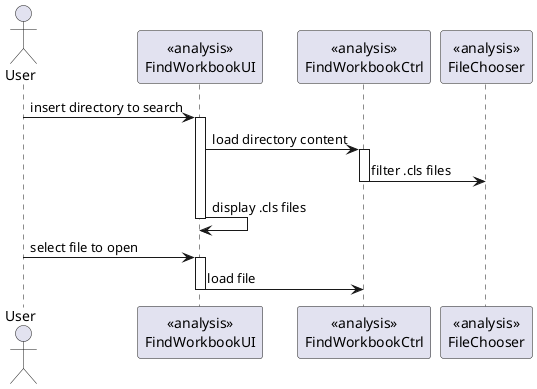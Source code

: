 @startuml IPC02.1_FindWorkbooks.png

  actor User
  participant "<<analysis>>\nFindWorkbookUI" as UI
  participant "<<analysis>>\nFindWorkbookCtrl" as ctrl
  participant "<<analysis>>\nFileChooser" as fc

User -> UI : insert directory to search
activate UI

UI -> ctrl : load directory content
activate ctrl
ctrl -> fc : filter .cls files
deactivate ctrl
UI -> UI : display .cls files
deactivate UI
User -> UI : select file to open
activate UI
UI -> ctrl : load file
deactivate UI
@enduml
